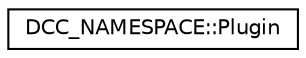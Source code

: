 digraph "类继承关系图"
{
  edge [fontname="Helvetica",fontsize="10",labelfontname="Helvetica",labelfontsize="10"];
  node [fontname="Helvetica",fontsize="10",shape=record];
  rankdir="LR";
  Node0 [label="DCC_NAMESPACE::Plugin",height=0.2,width=0.4,color="black", fillcolor="white", style="filled",URL="$struct_d_c_c___n_a_m_e_s_p_a_c_e_1_1_plugin.html"];
}
